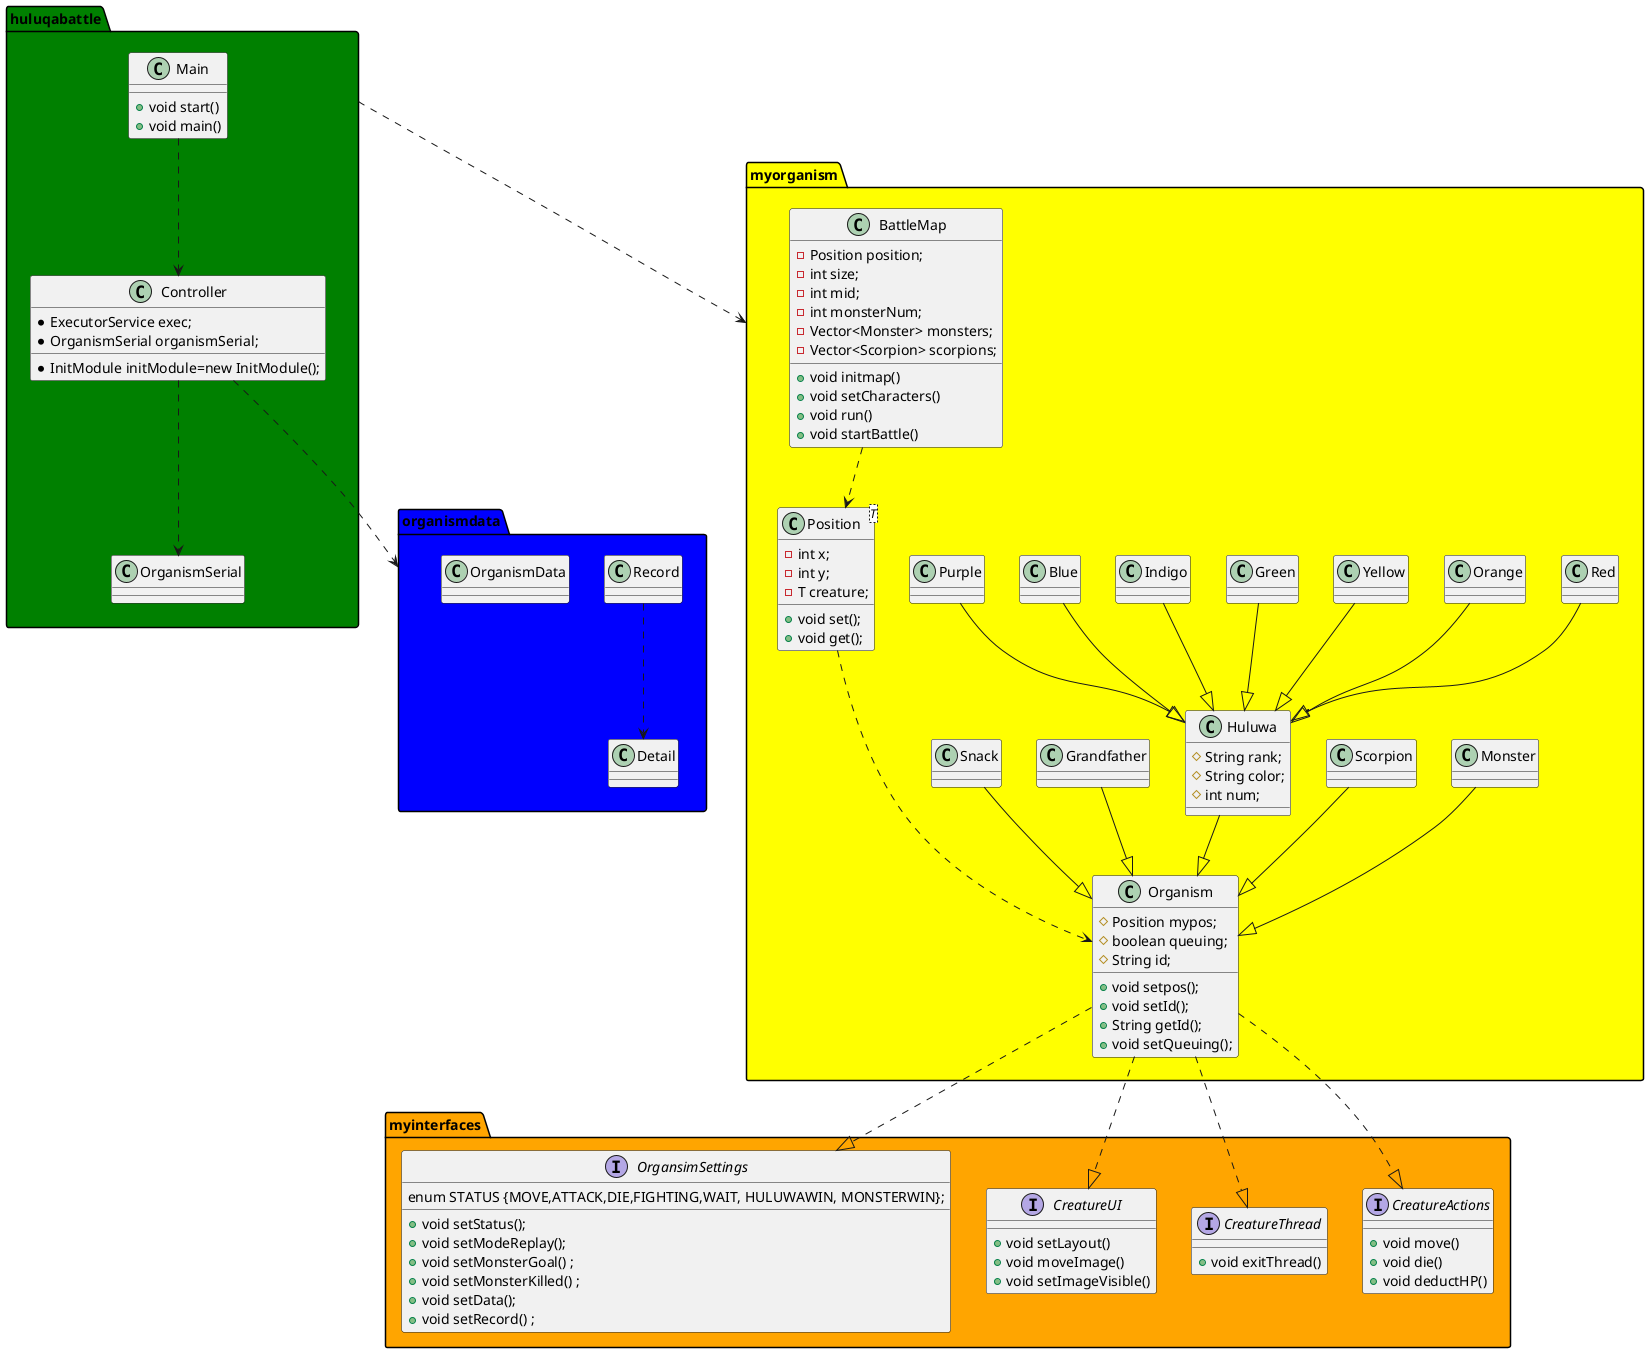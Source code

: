 @startuml
package "myorganism" #Yellow{
class Organism {
    #Position mypos;
    #boolean queuing;
    #String id; 
    +void setpos();
    +void setId();
    +String getId();
    +void setQueuing();
}
class Huluwa {
    #String rank;
    #String color;
    #int num;

}
class Monster {
    
}
class Scorpion {
}
class Position<T> {
    -int x;
    -int y;
    -T creature;
    +void set();
    +void get();
}
Red--|>Huluwa
Orange--|>Huluwa
Yellow--|>Huluwa
Green--|>Huluwa
Indigo--|>Huluwa
Blue--|>Huluwa
Purple--|>Huluwa
Huluwa--|>Organism
Grandfather--|>Organism
Monster--|>Organism
Scorpion--|>Organism
Snack--|>Organism
BattleMap..>Position
Position..->Organism
class BattleMap {
    -Position position;
    -int size;
    -int mid;
    -int monsterNum;
    -Vector<Monster> monsters;
    -Vector<Scorpion> scorpions;
    +void initmap()
    +void setCharacters()
    +void run()
    +void startBattle()
}

}
package "huluqabattle" #Green{
class Controller {
    * ExecutorService exec;
    * InitModule initModule=new InitModule();
    * OrganismSerial organismSerial;
}
class Main
{
     +void start()
     +void main()
}
class OrganismSerial
{

}
Controller..>OrganismSerial
Main..>Controller

}


package "organismdata" #Blue{
class Detail
{

}
class Record
{

}
class OrganismData{

}
Record..>Detail

}
package "myinterfaces" #Orange{
Interface CreatureActions{
    + void move()
    +void die()
    +void deductHP()
}
Interface CreatureThread{
    +void exitThread()
}
Interface CreatureUI
{
    +void setLayout()
	+void moveImage()
	+void setImageVisible()
}
Interface OrgansimSettings{
	enum STATUS {MOVE,ATTACK,DIE,FIGHTING,WAIT, HULUWAWIN, MONSTERWIN};
	+void setStatus();
	+void setModeReplay();
	+void setMonsterGoal() ;
	+void setMonsterKilled() ;
	+void setData();
	+void setRecord() ;
}
}
Controller..>organismdata
huluqabattle..>myorganism
Organism..|>CreatureActions
Organism..|>OrgansimSettings
Organism..|>CreatureThread
Organism..|>CreatureUI

@enduml